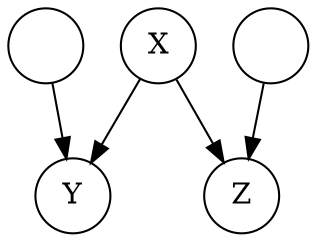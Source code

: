digraph G {
node [shape=circle, width=0.5, ];
X -> Y;
X -> Z;

W -> Y;
V -> Z;

"X" [label="X" fillcolor="#ffffff", style=filled];
"Y" [label="Y" fillcolor="#ffffff", style=filled];
"Z" [label="Z" fillcolor="#ffffff", style=filled];
"W" [label="" fillcolor="#ffffff", style=filled];
"V" [label="" fillcolor="#ffffff", style=filled];
}
